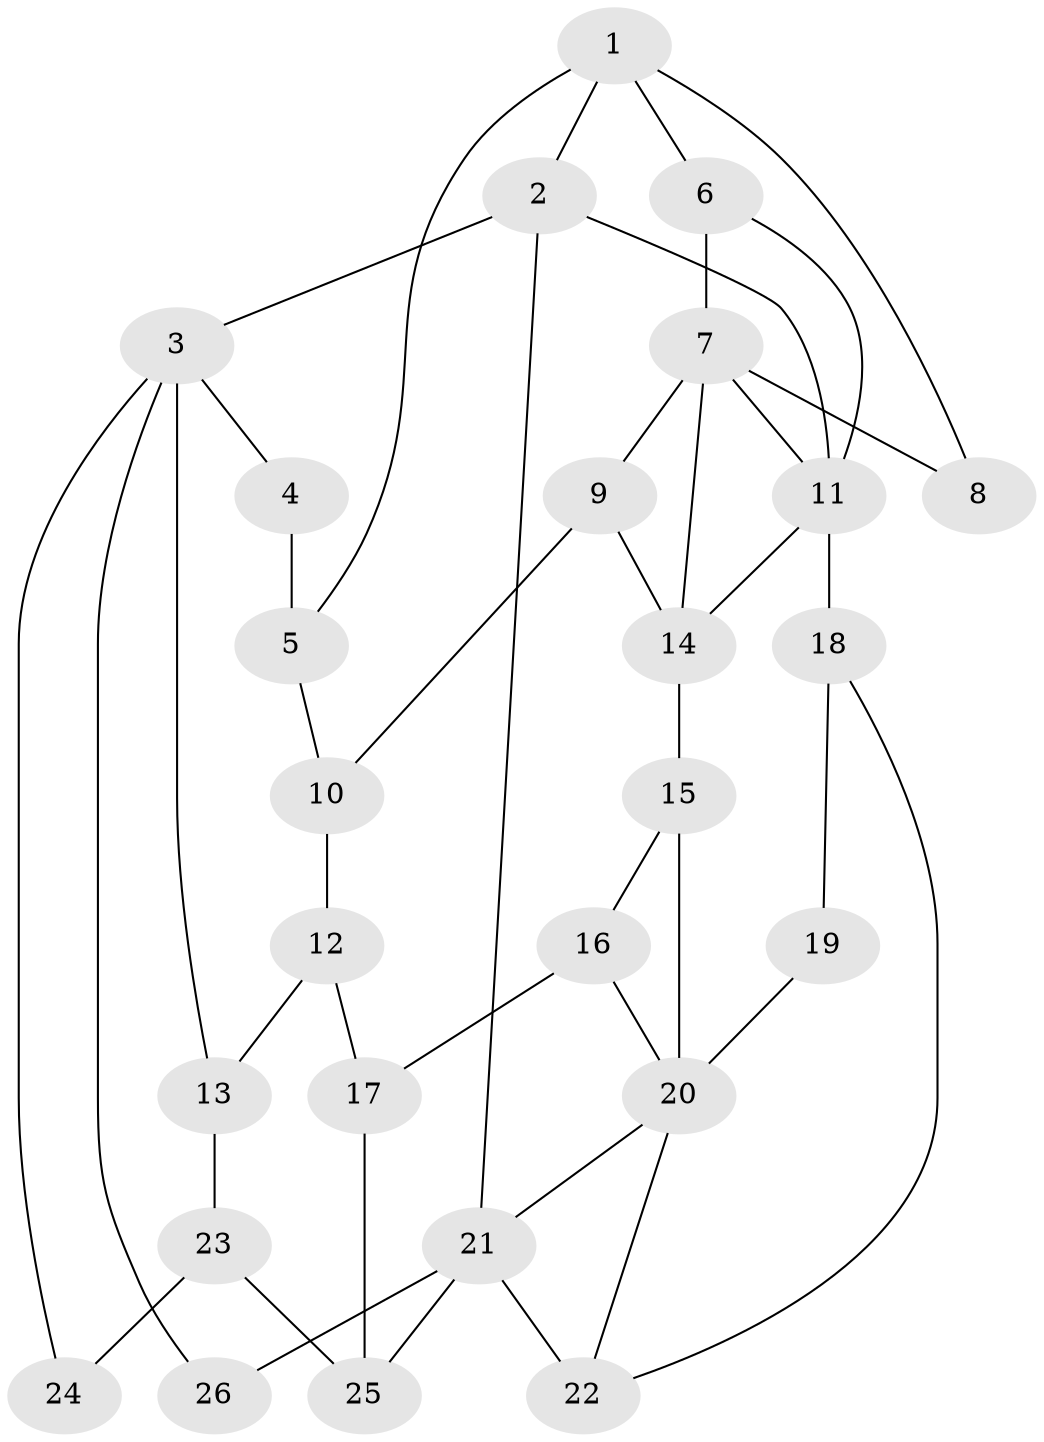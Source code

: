 // original degree distribution, {3: 0.038461538461538464, 5: 0.5384615384615384, 4: 0.23076923076923078, 6: 0.19230769230769232}
// Generated by graph-tools (version 1.1) at 2025/38/03/09/25 02:38:36]
// undirected, 26 vertices, 43 edges
graph export_dot {
graph [start="1"]
  node [color=gray90,style=filled];
  1;
  2;
  3;
  4;
  5;
  6;
  7;
  8;
  9;
  10;
  11;
  12;
  13;
  14;
  15;
  16;
  17;
  18;
  19;
  20;
  21;
  22;
  23;
  24;
  25;
  26;
  1 -- 2 [weight=1.0];
  1 -- 5 [weight=1.0];
  1 -- 6 [weight=1.0];
  1 -- 8 [weight=1.0];
  2 -- 3 [weight=1.0];
  2 -- 11 [weight=1.0];
  2 -- 21 [weight=1.0];
  3 -- 4 [weight=2.0];
  3 -- 13 [weight=1.0];
  3 -- 24 [weight=1.0];
  3 -- 26 [weight=2.0];
  4 -- 5 [weight=1.0];
  5 -- 10 [weight=1.0];
  6 -- 7 [weight=1.0];
  6 -- 11 [weight=1.0];
  7 -- 8 [weight=2.0];
  7 -- 9 [weight=1.0];
  7 -- 11 [weight=1.0];
  7 -- 14 [weight=1.0];
  9 -- 10 [weight=1.0];
  9 -- 14 [weight=1.0];
  10 -- 12 [weight=1.0];
  11 -- 14 [weight=1.0];
  11 -- 18 [weight=2.0];
  12 -- 13 [weight=1.0];
  12 -- 17 [weight=1.0];
  13 -- 23 [weight=1.0];
  14 -- 15 [weight=1.0];
  15 -- 16 [weight=1.0];
  15 -- 20 [weight=1.0];
  16 -- 17 [weight=1.0];
  16 -- 20 [weight=1.0];
  17 -- 25 [weight=1.0];
  18 -- 19 [weight=1.0];
  18 -- 22 [weight=1.0];
  19 -- 20 [weight=2.0];
  20 -- 21 [weight=1.0];
  20 -- 22 [weight=1.0];
  21 -- 22 [weight=2.0];
  21 -- 25 [weight=1.0];
  21 -- 26 [weight=2.0];
  23 -- 24 [weight=2.0];
  23 -- 25 [weight=2.0];
}
